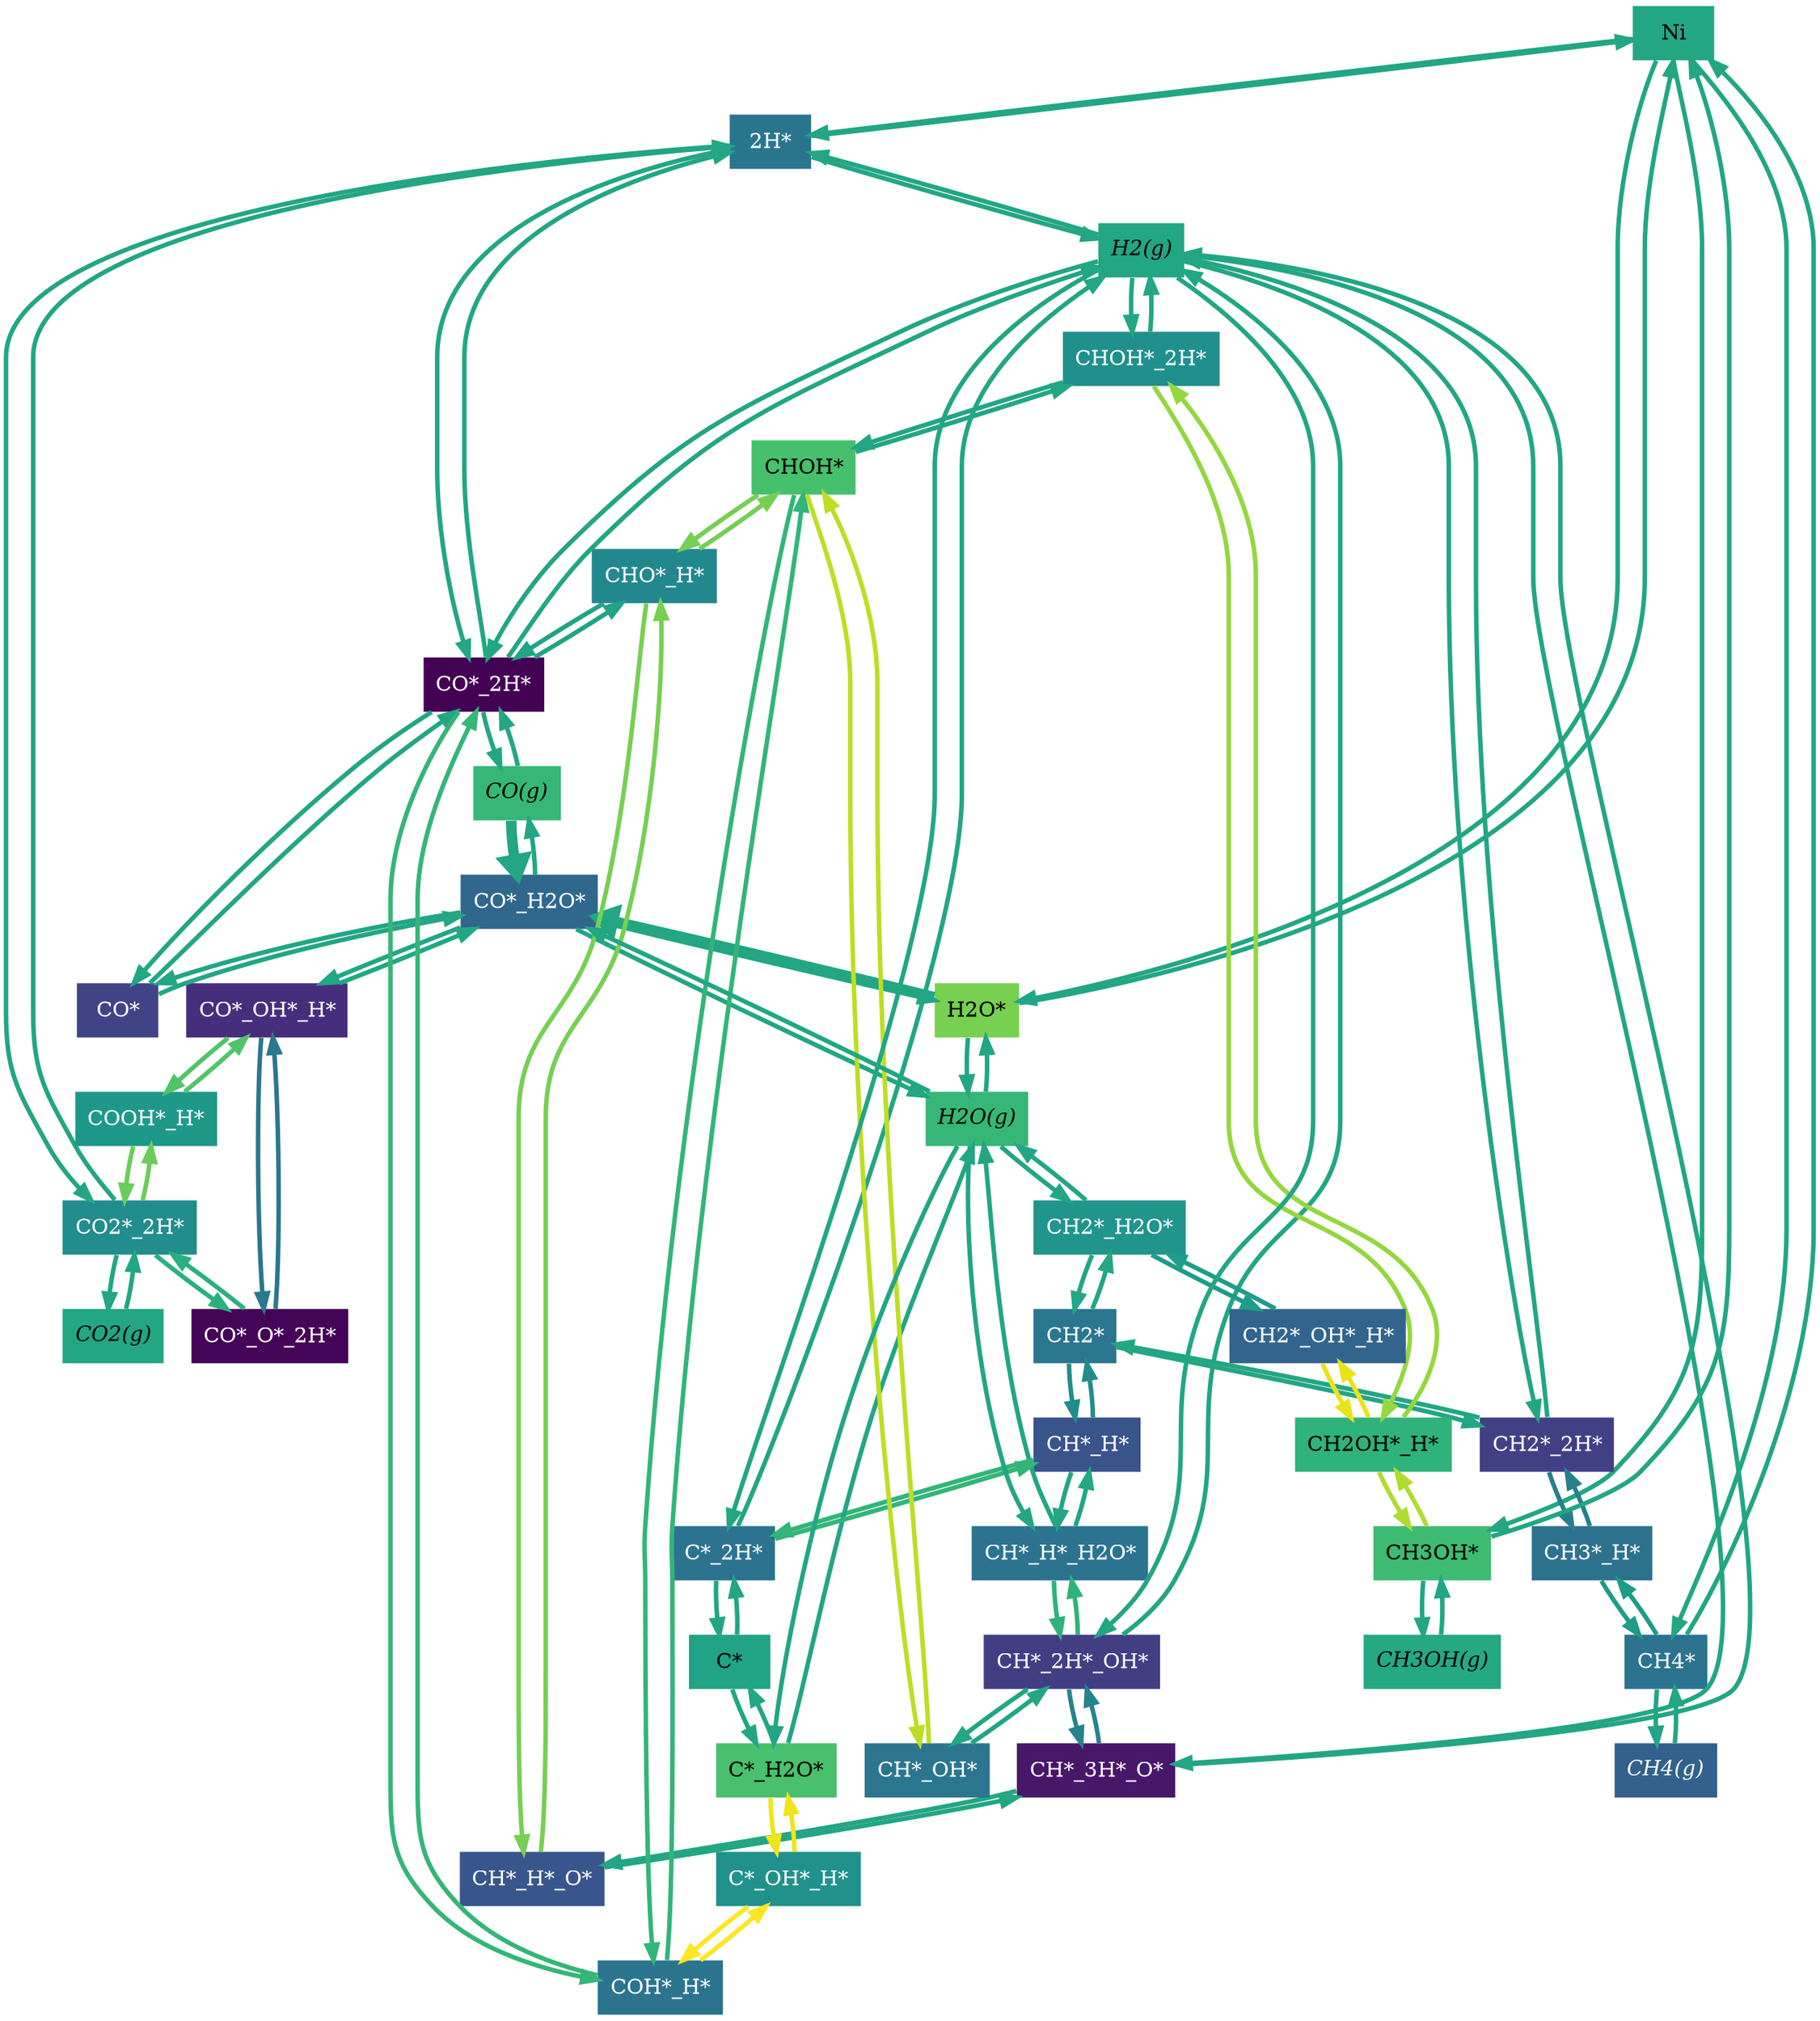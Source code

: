 strict digraph {

    graph [
        rankdir=TB,
        ranksep=0.5,
        nodesep=0.25
    ];
    
    node [
        shape=plaintext,
        style=filled
    ];
    
    edge [
        weight=2.
    ];


    "Ni" [
        label=<
        <TABLE BORDER="0" CELLBORDER="0" CELLSPACING="0" CELLPADDING="0">
          <TR>
            <TD><FONT COLOR="#000000">Ni</FONT></TD>
          </TR>
        </TABLE>
        >
        ,
        fillcolor="#22a684"
    ];
    
    "2H*" [
        label=<
        <TABLE BORDER="0" CELLBORDER="0" CELLSPACING="0" CELLPADDING="0">
          <TR>
            <TD><FONT COLOR="#ffffff">2H*</FONT></TD>
          </TR>
        </TABLE>
        >
        ,
        fillcolor="#2a758e"
    ];
    
    "CO2*_2H*" [
        label=<
        <TABLE BORDER="0" CELLBORDER="0" CELLSPACING="0" CELLPADDING="0">
          <TR>
            <TD><FONT COLOR="#ffffff">CO2*_2H*</FONT></TD>
          </TR>
        </TABLE>
        >
        ,
        fillcolor="#218d8c"
    ];
    
    "COOH*_H*" [
        label=<
        <TABLE BORDER="0" CELLBORDER="0" CELLSPACING="0" CELLPADDING="0">
          <TR>
            <TD><FONT COLOR="#ffffff">COOH*_H*</FONT></TD>
          </TR>
        </TABLE>
        >
        ,
        fillcolor="#1e9989"
    ];
    
    "CO*_OH*_H*" [
        label=<
        <TABLE BORDER="0" CELLBORDER="0" CELLSPACING="0" CELLPADDING="0">
          <TR>
            <TD><FONT COLOR="#ffffff">CO*_OH*_H*</FONT></TD>
          </TR>
        </TABLE>
        >
        ,
        fillcolor="#462e7c"
    ];
    
    "CO*_H2O*" [
        label=<
        <TABLE BORDER="0" CELLBORDER="0" CELLSPACING="0" CELLPADDING="0">
          <TR>
            <TD><FONT COLOR="#ffffff">CO*_H2O*</FONT></TD>
          </TR>
        </TABLE>
        >
        ,
        fillcolor="#30678d"
    ];
    
    "H2O*" [
        label=<
        <TABLE BORDER="0" CELLBORDER="0" CELLSPACING="0" CELLPADDING="0">
          <TR>
            <TD><FONT COLOR="#000000">H2O*</FONT></TD>
          </TR>
        </TABLE>
        >
        ,
        fillcolor="#78d051"
    ];
    
    "CO*_O*_2H*" [
        label=<
        <TABLE BORDER="0" CELLBORDER="0" CELLSPACING="0" CELLPADDING="0">
          <TR>
            <TD><FONT COLOR="#ffffff">CO*_O*_2H*</FONT></TD>
          </TR>
        </TABLE>
        >
        ,
        fillcolor="#440457"
    ];
    
    "CO*" [
        label=<
        <TABLE BORDER="0" CELLBORDER="0" CELLSPACING="0" CELLPADDING="0">
          <TR>
            <TD><FONT COLOR="#ffffff">CO*</FONT></TD>
          </TR>
        </TABLE>
        >
        ,
        fillcolor="#404487"
    ];
    
    "CO*_2H*" [
        label=<
        <TABLE BORDER="0" CELLBORDER="0" CELLSPACING="0" CELLPADDING="0">
          <TR>
            <TD><FONT COLOR="#ffffff">CO*_2H*</FONT></TD>
          </TR>
        </TABLE>
        >
        ,
        fillcolor="#430153"
    ];
    
    "CHO*_H*" [
        label=<
        <TABLE BORDER="0" CELLBORDER="0" CELLSPACING="0" CELLPADDING="0">
          <TR>
            <TD><FONT COLOR="#ffffff">CHO*_H*</FONT></TD>
          </TR>
        </TABLE>
        >
        ,
        fillcolor="#23888d"
    ];
    
    "CH*_H*_O*" [
        label=<
        <TABLE BORDER="0" CELLBORDER="0" CELLSPACING="0" CELLPADDING="0">
          <TR>
            <TD><FONT COLOR="#ffffff">CH*_H*_O*</FONT></TD>
          </TR>
        </TABLE>
        >
        ,
        fillcolor="#38568b"
    ];
    
    "CH*_3H*_O*" [
        label=<
        <TABLE BORDER="0" CELLBORDER="0" CELLSPACING="0" CELLPADDING="0">
          <TR>
            <TD><FONT COLOR="#ffffff">CH*_3H*_O*</FONT></TD>
          </TR>
        </TABLE>
        >
        ,
        fillcolor="#471769"
    ];
    
    "CH*_2H*_OH*" [
        label=<
        <TABLE BORDER="0" CELLBORDER="0" CELLSPACING="0" CELLPADDING="0">
          <TR>
            <TD><FONT COLOR="#ffffff">CH*_2H*_OH*</FONT></TD>
          </TR>
        </TABLE>
        >
        ,
        fillcolor="#423e84"
    ];
    
    "CH*_H*_H2O*" [
        label=<
        <TABLE BORDER="0" CELLBORDER="0" CELLSPACING="0" CELLPADDING="0">
          <TR>
            <TD><FONT COLOR="#ffffff">CH*_H*_H2O*</FONT></TD>
          </TR>
        </TABLE>
        >
        ,
        fillcolor="#2b738e"
    ];
    
    "CH*_H*" [
        label=<
        <TABLE BORDER="0" CELLBORDER="0" CELLSPACING="0" CELLPADDING="0">
          <TR>
            <TD><FONT COLOR="#ffffff">CH*_H*</FONT></TD>
          </TR>
        </TABLE>
        >
        ,
        fillcolor="#39538b"
    ];
    
    "CH2*" [
        label=<
        <TABLE BORDER="0" CELLBORDER="0" CELLSPACING="0" CELLPADDING="0">
          <TR>
            <TD><FONT COLOR="#ffffff">CH2*</FONT></TD>
          </TR>
        </TABLE>
        >
        ,
        fillcolor="#2a768e"
    ];
    
    "CH2*_2H*" [
        label=<
        <TABLE BORDER="0" CELLBORDER="0" CELLSPACING="0" CELLPADDING="0">
          <TR>
            <TD><FONT COLOR="#ffffff">CH2*_2H*</FONT></TD>
          </TR>
        </TABLE>
        >
        ,
        fillcolor="#414085"
    ];
    
    "CH3*_H*" [
        label=<
        <TABLE BORDER="0" CELLBORDER="0" CELLSPACING="0" CELLPADDING="0">
          <TR>
            <TD><FONT COLOR="#ffffff">CH3*_H*</FONT></TD>
          </TR>
        </TABLE>
        >
        ,
        fillcolor="#2c728d"
    ];
    
    "CH4*" [
        label=<
        <TABLE BORDER="0" CELLBORDER="0" CELLSPACING="0" CELLPADDING="0">
          <TR>
            <TD><FONT COLOR="#ffffff">CH4*</FONT></TD>
          </TR>
        </TABLE>
        >
        ,
        fillcolor="#2b738e"
    ];
    
    "COH*_H*" [
        label=<
        <TABLE BORDER="0" CELLBORDER="0" CELLSPACING="0" CELLPADDING="0">
          <TR>
            <TD><FONT COLOR="#ffffff">COH*_H*</FONT></TD>
          </TR>
        </TABLE>
        >
        ,
        fillcolor="#2b748e"
    ];
    
    "C*_OH*_H*" [
        label=<
        <TABLE BORDER="0" CELLBORDER="0" CELLSPACING="0" CELLPADDING="0">
          <TR>
            <TD><FONT COLOR="#ffffff">C*_OH*_H*</FONT></TD>
          </TR>
        </TABLE>
        >
        ,
        fillcolor="#20928b"
    ];
    
    "C*_H2O*" [
        label=<
        <TABLE BORDER="0" CELLBORDER="0" CELLSPACING="0" CELLPADDING="0">
          <TR>
            <TD><FONT COLOR="#000000">C*_H2O*</FONT></TD>
          </TR>
        </TABLE>
        >
        ,
        fillcolor="#49c06d"
    ];
    
    "C*" [
        label=<
        <TABLE BORDER="0" CELLBORDER="0" CELLSPACING="0" CELLPADDING="0">
          <TR>
            <TD><FONT COLOR="#000000">C*</FONT></TD>
          </TR>
        </TABLE>
        >
        ,
        fillcolor="#20a485"
    ];
    
    "C*_2H*" [
        label=<
        <TABLE BORDER="0" CELLBORDER="0" CELLSPACING="0" CELLPADDING="0">
          <TR>
            <TD><FONT COLOR="#ffffff">C*_2H*</FONT></TD>
          </TR>
        </TABLE>
        >
        ,
        fillcolor="#2b738e"
    ];
    
    "CHOH*" [
        label=<
        <TABLE BORDER="0" CELLBORDER="0" CELLSPACING="0" CELLPADDING="0">
          <TR>
            <TD><FONT COLOR="#000000">CHOH*</FONT></TD>
          </TR>
        </TABLE>
        >
        ,
        fillcolor="#47c06e"
    ];
    
    "CH*_OH*" [
        label=<
        <TABLE BORDER="0" CELLBORDER="0" CELLSPACING="0" CELLPADDING="0">
          <TR>
            <TD><FONT COLOR="#ffffff">CH*_OH*</FONT></TD>
          </TR>
        </TABLE>
        >
        ,
        fillcolor="#2b758e"
    ];
    
    "CHOH*_2H*" [
        label=<
        <TABLE BORDER="0" CELLBORDER="0" CELLSPACING="0" CELLPADDING="0">
          <TR>
            <TD><FONT COLOR="#ffffff">CHOH*_2H*</FONT></TD>
          </TR>
        </TABLE>
        >
        ,
        fillcolor="#20908c"
    ];
    
    "CH2OH*_H*" [
        label=<
        <TABLE BORDER="0" CELLBORDER="0" CELLSPACING="0" CELLPADDING="0">
          <TR>
            <TD><FONT COLOR="#000000">CH2OH*_H*</FONT></TD>
          </TR>
        </TABLE>
        >
        ,
        fillcolor="#2fb37b"
    ];
    
    "CH3OH*" [
        label=<
        <TABLE BORDER="0" CELLBORDER="0" CELLSPACING="0" CELLPADDING="0">
          <TR>
            <TD><FONT COLOR="#000000">CH3OH*</FONT></TD>
          </TR>
        </TABLE>
        >
        ,
        fillcolor="#3ebb73"
    ];
    
    "CH2*_OH*_H*" [
        label=<
        <TABLE BORDER="0" CELLBORDER="0" CELLSPACING="0" CELLPADDING="0">
          <TR>
            <TD><FONT COLOR="#ffffff">CH2*_OH*_H*</FONT></TD>
          </TR>
        </TABLE>
        >
        ,
        fillcolor="#32648d"
    ];
    
    "CH2*_H2O*" [
        label=<
        <TABLE BORDER="0" CELLBORDER="0" CELLSPACING="0" CELLPADDING="0">
          <TR>
            <TD><FONT COLOR="#ffffff">CH2*_H2O*</FONT></TD>
          </TR>
        </TABLE>
        >
        ,
        fillcolor="#1f958b"
    ];
    
    "H2(g)" [
        label=<
        <TABLE BORDER="0" CELLBORDER="0" CELLSPACING="0" CELLPADDING="0">
          <TR>
            <TD><FONT COLOR="#000000"><i>H2(g)</i></FONT></TD>
          </TR>
        </TABLE>
        >
        ,
        fillcolor="#22a684"
    ];
    
    "CO2(g)" [
        label=<
        <TABLE BORDER="0" CELLBORDER="0" CELLSPACING="0" CELLPADDING="0">
          <TR>
            <TD><FONT COLOR="#000000"><i>CO2(g)</i></FONT></TD>
          </TR>
        </TABLE>
        >
        ,
        fillcolor="#22a684"
    ];
    
    "CO(g)" [
        label=<
        <TABLE BORDER="0" CELLBORDER="0" CELLSPACING="0" CELLPADDING="0">
          <TR>
            <TD><FONT COLOR="#000000"><i>CO(g)</i></FONT></TD>
          </TR>
        </TABLE>
        >
        ,
        fillcolor="#36b777"
    ];
    
    "H2O(g)" [
        label=<
        <TABLE BORDER="0" CELLBORDER="0" CELLSPACING="0" CELLPADDING="0">
          <TR>
            <TD><FONT COLOR="#000000"><i>H2O(g)</i></FONT></TD>
          </TR>
        </TABLE>
        >
        ,
        fillcolor="#36b777"
    ];
    
    "CH3OH(g)" [
        label=<
        <TABLE BORDER="0" CELLBORDER="0" CELLSPACING="0" CELLPADDING="0">
          <TR>
            <TD><FONT COLOR="#000000"><i>CH3OH(g)</i></FONT></TD>
          </TR>
        </TABLE>
        >
        ,
        fillcolor="#24a982"
    ];
    
    "CH4(g)" [
        label=<
        <TABLE BORDER="0" CELLBORDER="0" CELLSPACING="0" CELLPADDING="0">
          <TR>
            <TD><FONT COLOR="#ffffff"><i>CH4(g)</i></FONT></TD>
          </TR>
        </TABLE>
        >
        ,
        fillcolor="#33608c"
    ];


    "2H*" -> "H2(g)"[
        color="#22a684",
        penwidth=3.0
    ];
    
    "2H*" -> "Ni"[
        color="#22a684",
        penwidth=3.0
    ];
    
    "H2(g)" -> "2H*"[
        color="#22a684",
        penwidth=3.0000000000000027
    ];
    
    "Ni" -> "2H*"[
        color="#22a684",
        penwidth=3.0000000000000027
    ];
    
    "CO2*_2H*" -> "2H*"[
        color="#22a684",
        penwidth=3.0
    ];
    
    "CO2*_2H*" -> "CO2(g)"[
        color="#22a684",
        penwidth=3.0
    ];
    
    "2H*" -> "CO2*_2H*"[
        color="#22a684",
        penwidth=3.0
    ];
    
    "CO2(g)" -> "CO2*_2H*"[
        color="#22a684",
        penwidth=3.0
    ];
    
    "COOH*_H*" -> "CO2*_2H*"[
        color="#6acd59",
        penwidth=3.0
    ];
    
    "CO2*_2H*" -> "COOH*_H*"[
        color="#6acd59",
        penwidth=3.0
    ];
    
    "CO*_OH*_H*" -> "COOH*_H*"[
        color="#51c468",
        penwidth=3.0
    ];
    
    "COOH*_H*" -> "CO*_OH*_H*"[
        color="#51c468",
        penwidth=3.0
    ];
    
    "CO*_H2O*" -> "CO*_OH*_H*"[
        color="#22a784",
        penwidth=3.0
    ];
    
    "CO*_OH*_H*" -> "CO*_H2O*"[
        color="#22a784",
        penwidth=3.0
    ];
    
    "H2O*" -> "CO*_H2O*"[
        color="#22a684",
        penwidth=7.0
    ];
    
    "CO(g)" -> "CO*_H2O*"[
        color="#22a684",
        penwidth=7.0
    ];
    
    "CO*_H2O*" -> "H2O*"[
        color="#22a684",
        penwidth=3.0
    ];
    
    "CO*_H2O*" -> "CO(g)"[
        color="#22a684",
        penwidth=3.0
    ];
    
    "H2O(g)" -> "H2O*"[
        color="#22a684",
        penwidth=3.0000000000339853
    ];
    
    "Ni" -> "H2O*"[
        color="#22a684",
        penwidth=3.0000000000339853
    ];
    
    "H2O*" -> "H2O(g)"[
        color="#22a684",
        penwidth=3.0003026189335427
    ];
    
    "H2O*" -> "Ni"[
        color="#22a684",
        penwidth=3.0003026189335427
    ];
    
    "CO*_O*_2H*" -> "CO2*_2H*"[
        color="#2ab07e",
        penwidth=3.0
    ];
    
    "CO2*_2H*" -> "CO*_O*_2H*"[
        color="#2ab07e",
        penwidth=3.0
    ];
    
    "CO*_OH*_H*" -> "CO*_O*_2H*"[
        color="#2a778e",
        penwidth=3.0
    ];
    
    "CO*_O*_2H*" -> "CO*_OH*_H*"[
        color="#2a778e",
        penwidth=3.0
    ];
    
    "H2O(g)" -> "CO*_H2O*"[
        color="#22a684",
        penwidth=3.0
    ];
    
    "CO*" -> "CO*_H2O*"[
        color="#22a684",
        penwidth=3.0
    ];
    
    "CO*_H2O*" -> "H2O(g)"[
        color="#22a684",
        penwidth=3.0
    ];
    
    "CO*_H2O*" -> "CO*"[
        color="#22a684",
        penwidth=3.0
    ];
    
    "CO*_2H*" -> "H2(g)"[
        color="#22a684",
        penwidth=3.0
    ];
    
    "CO*_2H*" -> "CO*"[
        color="#22a684",
        penwidth=3.0
    ];
    
    "H2(g)" -> "CO*_2H*"[
        color="#22a684",
        penwidth=3.0
    ];
    
    "CO*" -> "CO*_2H*"[
        color="#22a684",
        penwidth=3.0
    ];
    
    "CHO*_H*" -> "CO*_2H*"[
        color="#20a485",
        penwidth=3.0
    ];
    
    "CO*_2H*" -> "CHO*_H*"[
        color="#20a485",
        penwidth=3.0
    ];
    
    "CH*_H*_O*" -> "CHO*_H*"[
        color="#76d052",
        penwidth=3.0
    ];
    
    "CHO*_H*" -> "CH*_H*_O*"[
        color="#76d052",
        penwidth=3.0
    ];
    
    "CH*_3H*_O*" -> "CH*_H*_O*"[
        color="#22a684",
        penwidth=3.0
    ];
    
    "CH*_3H*_O*" -> "H2(g)"[
        color="#22a684",
        penwidth=3.0
    ];
    
    "CH*_H*_O*" -> "CH*_3H*_O*"[
        color="#22a684",
        penwidth=3.0
    ];
    
    "H2(g)" -> "CH*_3H*_O*"[
        color="#22a684",
        penwidth=3.0
    ];
    
    "CH*_2H*_OH*" -> "CH*_3H*_O*"[
        color="#25838d",
        penwidth=3.0
    ];
    
    "CH*_3H*_O*" -> "CH*_2H*_OH*"[
        color="#25838d",
        penwidth=3.0
    ];
    
    "CH*_H*_H2O*" -> "CH*_2H*_OH*"[
        color="#2eb27b",
        penwidth=3.0
    ];
    
    "CH*_2H*_OH*" -> "CH*_H*_H2O*"[
        color="#2eb27b",
        penwidth=3.0
    ];
    
    "H2O(g)" -> "CH*_H*_H2O*"[
        color="#22a684",
        penwidth=3.0
    ];
    
    "CH*_H*" -> "CH*_H*_H2O*"[
        color="#22a684",
        penwidth=3.0
    ];
    
    "CH*_H*_H2O*" -> "H2O(g)"[
        color="#22a684",
        penwidth=3.0
    ];
    
    "CH*_H*_H2O*" -> "CH*_H*"[
        color="#22a684",
        penwidth=3.0
    ];
    
    "CH2*" -> "CH*_H*"[
        color="#228c8c",
        penwidth=3.0
    ];
    
    "CH*_H*" -> "CH2*"[
        color="#228c8c",
        penwidth=3.0
    ];
    
    "CH2*_2H*" -> "H2(g)"[
        color="#22a684",
        penwidth=3.0
    ];
    
    "CH2*_2H*" -> "CH2*"[
        color="#22a684",
        penwidth=3.0
    ];
    
    "H2(g)" -> "CH2*_2H*"[
        color="#22a684",
        penwidth=3.0
    ];
    
    "CH2*" -> "CH2*_2H*"[
        color="#22a684",
        penwidth=3.0
    ];
    
    "CH3*_H*" -> "CH2*_2H*"[
        color="#277f8d",
        penwidth=3.0
    ];
    
    "CH2*_2H*" -> "CH3*_H*"[
        color="#277f8d",
        penwidth=3.0
    ];
    
    "CH4*" -> "CH3*_H*"[
        color="#1e9c88",
        penwidth=3.0
    ];
    
    "CH3*_H*" -> "CH4*"[
        color="#1e9c88",
        penwidth=3.0
    ];
    
    "CH4(g)" -> "CH4*"[
        color="#22a684",
        penwidth=3.0
    ];
    
    "Ni" -> "CH4*"[
        color="#22a684",
        penwidth=3.0
    ];
    
    "CH4*" -> "CH4(g)"[
        color="#22a684",
        penwidth=3.0
    ];
    
    "CH4*" -> "Ni"[
        color="#22a684",
        penwidth=3.0
    ];
    
    "COH*_H*" -> "CO*_2H*"[
        color="#34b678",
        penwidth=3.0
    ];
    
    "CO*_2H*" -> "COH*_H*"[
        color="#34b678",
        penwidth=3.0
    ];
    
    "C*_OH*_H*" -> "COH*_H*"[
        color="#fde624",
        penwidth=3.0
    ];
    
    "COH*_H*" -> "C*_OH*_H*"[
        color="#fde624",
        penwidth=3.0
    ];
    
    "C*_H2O*" -> "C*_OH*_H*"[
        color="#efe51b",
        penwidth=3.0
    ];
    
    "C*_OH*_H*" -> "C*_H2O*"[
        color="#efe51b",
        penwidth=3.0
    ];
    
    "H2O(g)" -> "C*_H2O*"[
        color="#22a684",
        penwidth=3.000000000010219
    ];
    
    "C*" -> "C*_H2O*"[
        color="#22a684",
        penwidth=3.000000000010219
    ];
    
    "C*_H2O*" -> "H2O(g)"[
        color="#22a684",
        penwidth=3.0000000068840718
    ];
    
    "C*_H2O*" -> "C*"[
        color="#22a684",
        penwidth=3.0000000068840718
    ];
    
    "C*_2H*" -> "H2(g)"[
        color="#22a684",
        penwidth=3.0
    ];
    
    "C*_2H*" -> "C*"[
        color="#22a684",
        penwidth=3.0
    ];
    
    "H2(g)" -> "C*_2H*"[
        color="#22a684",
        penwidth=3.0000000000000007
    ];
    
    "C*" -> "C*_2H*"[
        color="#22a684",
        penwidth=3.0000000000000007
    ];
    
    "CH*_H*" -> "C*_2H*"[
        color="#32b579",
        penwidth=3.0
    ];
    
    "C*_2H*" -> "CH*_H*"[
        color="#32b579",
        penwidth=3.0
    ];
    
    "CHOH*" -> "CHO*_H*"[
        color="#75cf53",
        penwidth=3.0
    ];
    
    "CHO*_H*" -> "CHOH*"[
        color="#75cf53",
        penwidth=3.0
    ];
    
    "CH*_OH*" -> "CHOH*"[
        color="#bdde25",
        penwidth=3.0
    ];
    
    "CHOH*" -> "CH*_OH*"[
        color="#bdde25",
        penwidth=3.0
    ];
    
    "CH*_2H*_OH*" -> "H2(g)"[
        color="#22a684",
        penwidth=3.0
    ];
    
    "CH*_2H*_OH*" -> "CH*_OH*"[
        color="#22a684",
        penwidth=3.0
    ];
    
    "H2(g)" -> "CH*_2H*_OH*"[
        color="#22a684",
        penwidth=3.0
    ];
    
    "CH*_OH*" -> "CH*_2H*_OH*"[
        color="#22a684",
        penwidth=3.0
    ];
    
    "CHOH*_2H*" -> "H2(g)"[
        color="#22a684",
        penwidth=3.0
    ];
    
    "CHOH*_2H*" -> "CHOH*"[
        color="#22a684",
        penwidth=3.0
    ];
    
    "H2(g)" -> "CHOH*_2H*"[
        color="#22a684",
        penwidth=3.000000004405873
    ];
    
    "CHOH*" -> "CHOH*_2H*"[
        color="#22a684",
        penwidth=3.000000004405873
    ];
    
    "CH2OH*_H*" -> "CHOH*_2H*"[
        color="#94d73f",
        penwidth=3.0
    ];
    
    "CHOH*_2H*" -> "CH2OH*_H*"[
        color="#94d73f",
        penwidth=3.0
    ];
    
    "CH3OH*" -> "CH2OH*_H*"[
        color="#afdc2e",
        penwidth=3.0
    ];
    
    "CH2OH*_H*" -> "CH3OH*"[
        color="#afdc2e",
        penwidth=3.0
    ];
    
    "CH3OH(g)" -> "CH3OH*"[
        color="#22a684",
        penwidth=3.0000000000000138
    ];
    
    "Ni" -> "CH3OH*"[
        color="#22a684",
        penwidth=3.0000000000000138
    ];
    
    "CH3OH*" -> "CH3OH(g)"[
        color="#22a684",
        penwidth=3.0000000003303313
    ];
    
    "CH3OH*" -> "Ni"[
        color="#22a684",
        penwidth=3.0000000003303313
    ];
    
    "CHOH*" -> "COH*_H*"[
        color="#32b579",
        penwidth=3.0000000000014038
    ];
    
    "COH*_H*" -> "CHOH*"[
        color="#32b579",
        penwidth=3.0
    ];
    
    "CH2*_OH*_H*" -> "CH2OH*_H*"[
        color="#e8e419",
        penwidth=3.0
    ];
    
    "CH2OH*_H*" -> "CH2*_OH*_H*"[
        color="#e8e419",
        penwidth=3.0
    ];
    
    "CH2*_H2O*" -> "CH2*_OH*_H*"[
        color="#1e9d88",
        penwidth=3.0
    ];
    
    "CH2*_OH*_H*" -> "CH2*_H2O*"[
        color="#1e9d88",
        penwidth=3.0
    ];
    
    "H2O(g)" -> "CH2*_H2O*"[
        color="#22a684",
        penwidth=3.0
    ];
    
    "CH2*" -> "CH2*_H2O*"[
        color="#22a684",
        penwidth=3.0
    ];
    
    "CH2*_H2O*" -> "H2O(g)"[
        color="#22a684",
        penwidth=3.0
    ];
    
    "CH2*_H2O*" -> "CH2*"[
        color="#22a684",
        penwidth=3.0
    ];
    
    "CO(g)" -> "CO*_2H*"[
        color="#22a684",
        penwidth=3.0
    ];
    
    "2H*" -> "CO*_2H*"[
        color="#22a684",
        penwidth=3.0
    ];
    
    "CO*_2H*" -> "CO(g)"[
        color="#22a684",
        penwidth=3.0
    ];
    
    "CO*_2H*" -> "2H*"[
        color="#22a684",
        penwidth=3.0
    ];
}
